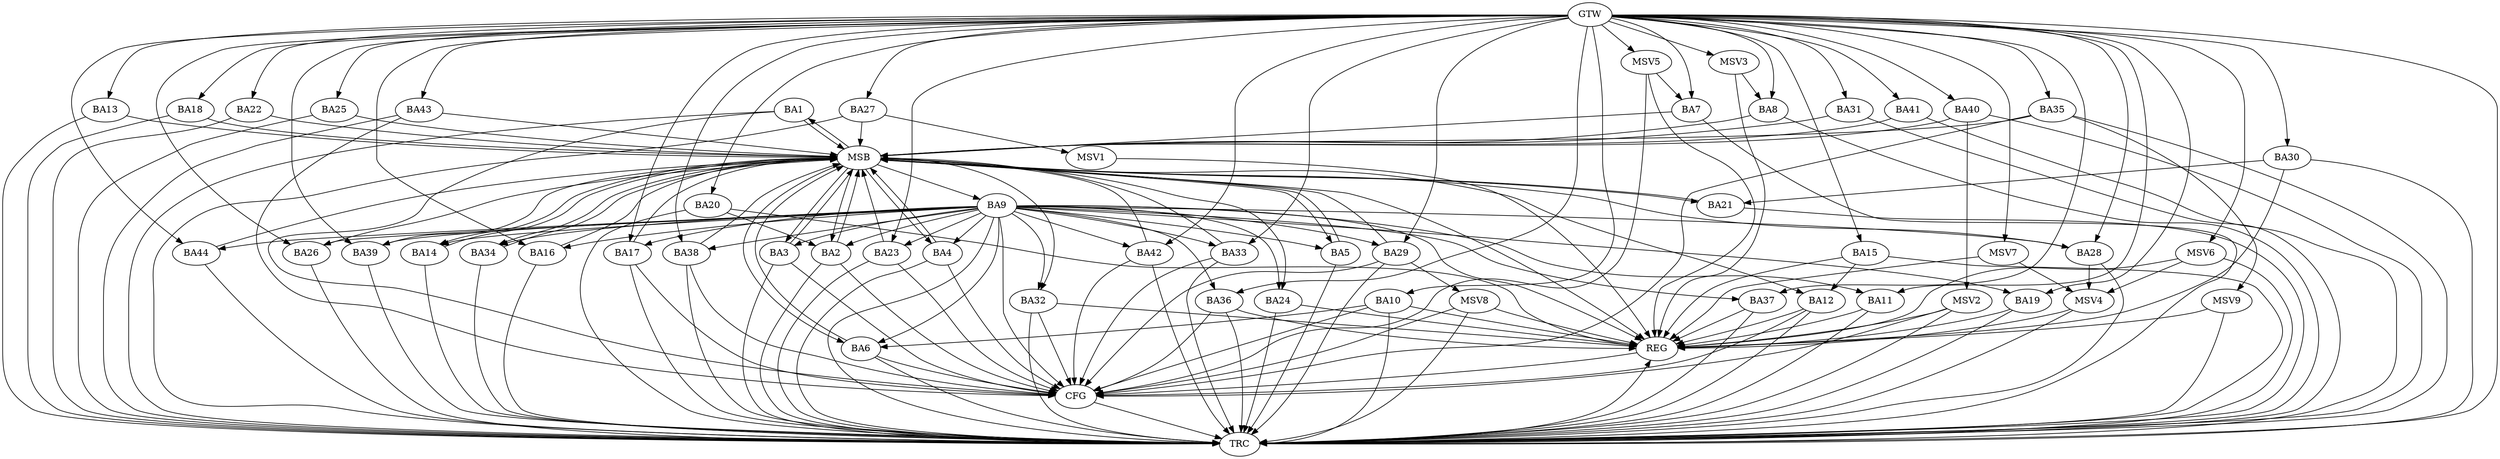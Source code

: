 strict digraph G {
  BA1 [ label="BA1" ];
  BA2 [ label="BA2" ];
  BA3 [ label="BA3" ];
  BA4 [ label="BA4" ];
  BA5 [ label="BA5" ];
  BA6 [ label="BA6" ];
  BA7 [ label="BA7" ];
  BA8 [ label="BA8" ];
  BA9 [ label="BA9" ];
  BA10 [ label="BA10" ];
  BA11 [ label="BA11" ];
  BA12 [ label="BA12" ];
  BA13 [ label="BA13" ];
  BA14 [ label="BA14" ];
  BA15 [ label="BA15" ];
  BA16 [ label="BA16" ];
  BA17 [ label="BA17" ];
  BA18 [ label="BA18" ];
  BA19 [ label="BA19" ];
  BA20 [ label="BA20" ];
  BA21 [ label="BA21" ];
  BA22 [ label="BA22" ];
  BA23 [ label="BA23" ];
  BA24 [ label="BA24" ];
  BA25 [ label="BA25" ];
  BA26 [ label="BA26" ];
  BA27 [ label="BA27" ];
  BA28 [ label="BA28" ];
  BA29 [ label="BA29" ];
  BA30 [ label="BA30" ];
  BA31 [ label="BA31" ];
  BA32 [ label="BA32" ];
  BA33 [ label="BA33" ];
  BA34 [ label="BA34" ];
  BA35 [ label="BA35" ];
  BA36 [ label="BA36" ];
  BA37 [ label="BA37" ];
  BA38 [ label="BA38" ];
  BA39 [ label="BA39" ];
  BA40 [ label="BA40" ];
  BA41 [ label="BA41" ];
  BA42 [ label="BA42" ];
  BA43 [ label="BA43" ];
  BA44 [ label="BA44" ];
  GTW [ label="GTW" ];
  REG [ label="REG" ];
  MSB [ label="MSB" ];
  CFG [ label="CFG" ];
  TRC [ label="TRC" ];
  MSV1 [ label="MSV1" ];
  MSV2 [ label="MSV2" ];
  MSV3 [ label="MSV3" ];
  MSV4 [ label="MSV4" ];
  MSV5 [ label="MSV5" ];
  MSV6 [ label="MSV6" ];
  MSV7 [ label="MSV7" ];
  MSV8 [ label="MSV8" ];
  MSV9 [ label="MSV9" ];
  BA9 -> BA2;
  BA10 -> BA6;
  BA15 -> BA12;
  BA20 -> BA2;
  BA30 -> BA21;
  GTW -> BA7;
  GTW -> BA8;
  GTW -> BA10;
  GTW -> BA11;
  GTW -> BA13;
  GTW -> BA15;
  GTW -> BA16;
  GTW -> BA17;
  GTW -> BA18;
  GTW -> BA19;
  GTW -> BA20;
  GTW -> BA22;
  GTW -> BA23;
  GTW -> BA25;
  GTW -> BA26;
  GTW -> BA27;
  GTW -> BA28;
  GTW -> BA29;
  GTW -> BA30;
  GTW -> BA31;
  GTW -> BA33;
  GTW -> BA35;
  GTW -> BA36;
  GTW -> BA37;
  GTW -> BA38;
  GTW -> BA39;
  GTW -> BA40;
  GTW -> BA41;
  GTW -> BA42;
  GTW -> BA43;
  GTW -> BA44;
  BA9 -> REG;
  BA10 -> REG;
  BA11 -> REG;
  BA12 -> REG;
  BA15 -> REG;
  BA19 -> REG;
  BA20 -> REG;
  BA24 -> REG;
  BA30 -> REG;
  BA32 -> REG;
  BA36 -> REG;
  BA37 -> REG;
  BA1 -> MSB;
  MSB -> BA2;
  MSB -> REG;
  BA2 -> MSB;
  MSB -> BA1;
  BA3 -> MSB;
  BA4 -> MSB;
  MSB -> BA3;
  BA5 -> MSB;
  BA6 -> MSB;
  BA7 -> MSB;
  MSB -> BA4;
  BA8 -> MSB;
  BA13 -> MSB;
  MSB -> BA12;
  BA14 -> MSB;
  MSB -> BA5;
  BA16 -> MSB;
  BA17 -> MSB;
  BA18 -> MSB;
  BA21 -> MSB;
  BA22 -> MSB;
  BA23 -> MSB;
  MSB -> BA6;
  BA25 -> MSB;
  MSB -> BA24;
  BA26 -> MSB;
  BA27 -> MSB;
  BA28 -> MSB;
  MSB -> BA21;
  BA29 -> MSB;
  BA31 -> MSB;
  BA33 -> MSB;
  BA34 -> MSB;
  BA35 -> MSB;
  MSB -> BA34;
  BA38 -> MSB;
  MSB -> BA32;
  BA39 -> MSB;
  BA40 -> MSB;
  MSB -> BA9;
  BA41 -> MSB;
  BA42 -> MSB;
  BA43 -> MSB;
  MSB -> BA14;
  BA44 -> MSB;
  BA42 -> CFG;
  BA2 -> CFG;
  BA1 -> CFG;
  BA33 -> CFG;
  BA3 -> CFG;
  BA6 -> CFG;
  BA38 -> CFG;
  BA12 -> CFG;
  BA10 -> CFG;
  BA43 -> CFG;
  BA23 -> CFG;
  BA35 -> CFG;
  BA32 -> CFG;
  BA9 -> CFG;
  BA29 -> CFG;
  BA36 -> CFG;
  BA17 -> CFG;
  BA4 -> CFG;
  REG -> CFG;
  BA1 -> TRC;
  BA2 -> TRC;
  BA3 -> TRC;
  BA4 -> TRC;
  BA5 -> TRC;
  BA6 -> TRC;
  BA7 -> TRC;
  BA8 -> TRC;
  BA9 -> TRC;
  BA10 -> TRC;
  BA11 -> TRC;
  BA12 -> TRC;
  BA13 -> TRC;
  BA14 -> TRC;
  BA15 -> TRC;
  BA16 -> TRC;
  BA17 -> TRC;
  BA18 -> TRC;
  BA19 -> TRC;
  BA20 -> TRC;
  BA21 -> TRC;
  BA22 -> TRC;
  BA23 -> TRC;
  BA24 -> TRC;
  BA25 -> TRC;
  BA26 -> TRC;
  BA27 -> TRC;
  BA28 -> TRC;
  BA29 -> TRC;
  BA30 -> TRC;
  BA31 -> TRC;
  BA32 -> TRC;
  BA33 -> TRC;
  BA34 -> TRC;
  BA35 -> TRC;
  BA36 -> TRC;
  BA37 -> TRC;
  BA38 -> TRC;
  BA39 -> TRC;
  BA40 -> TRC;
  BA41 -> TRC;
  BA42 -> TRC;
  BA43 -> TRC;
  BA44 -> TRC;
  GTW -> TRC;
  CFG -> TRC;
  TRC -> REG;
  BA9 -> BA37;
  BA9 -> BA44;
  BA9 -> BA14;
  BA9 -> BA33;
  BA9 -> BA36;
  BA9 -> BA4;
  BA9 -> BA39;
  BA9 -> BA17;
  BA9 -> BA3;
  BA9 -> BA24;
  BA9 -> BA28;
  BA9 -> BA26;
  BA9 -> BA5;
  BA9 -> BA16;
  BA9 -> BA6;
  BA9 -> BA42;
  BA9 -> BA32;
  BA9 -> BA34;
  BA9 -> BA38;
  BA9 -> BA19;
  BA9 -> BA29;
  BA9 -> BA11;
  BA9 -> BA23;
  BA27 -> MSV1;
  MSV1 -> REG;
  BA40 -> MSV2;
  MSV2 -> REG;
  MSV2 -> TRC;
  MSV2 -> CFG;
  MSV3 -> BA8;
  GTW -> MSV3;
  MSV3 -> REG;
  BA28 -> MSV4;
  MSV4 -> REG;
  MSV4 -> TRC;
  MSV5 -> BA7;
  GTW -> MSV5;
  MSV5 -> REG;
  MSV5 -> CFG;
  MSV6 -> MSV4;
  GTW -> MSV6;
  MSV6 -> REG;
  MSV6 -> TRC;
  MSV7 -> MSV4;
  GTW -> MSV7;
  MSV7 -> REG;
  BA29 -> MSV8;
  MSV8 -> REG;
  MSV8 -> TRC;
  MSV8 -> CFG;
  BA35 -> MSV9;
  MSV9 -> REG;
  MSV9 -> TRC;
}

